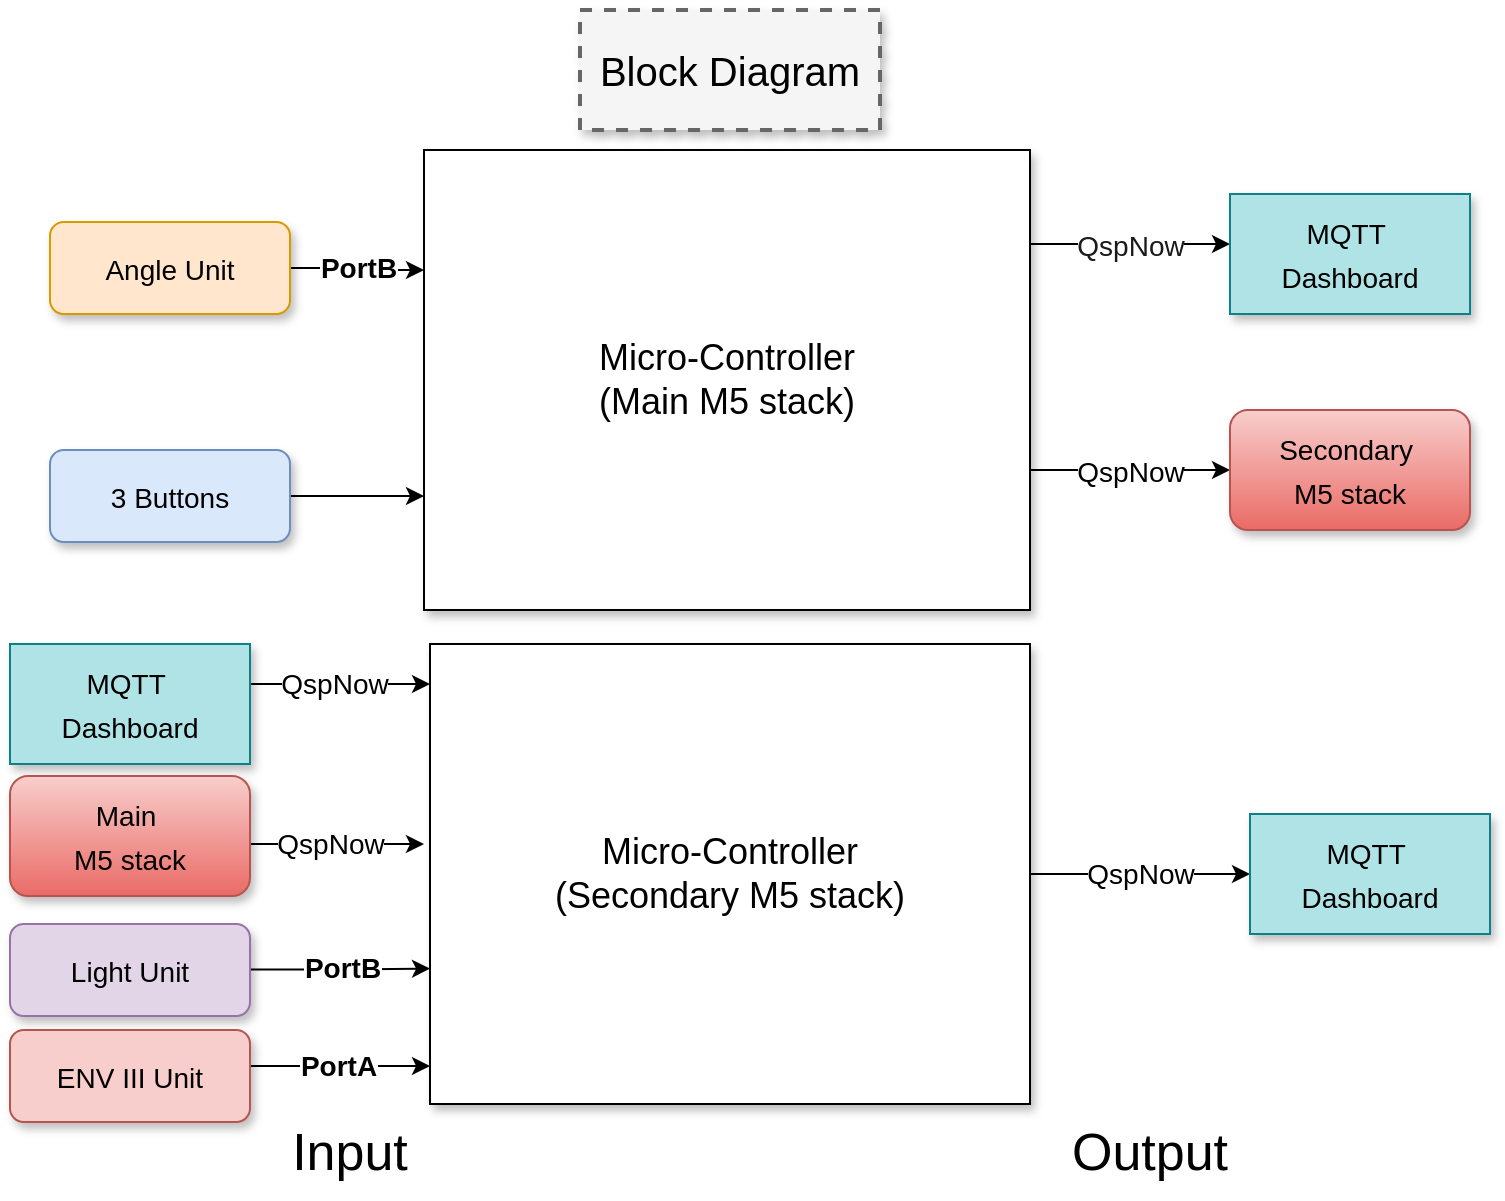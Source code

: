 <mxfile version="26.0.11">
  <diagram name="Page-1" id="90a13364-a465-7bf4-72fc-28e22215d7a0">
    <mxGraphModel dx="786" dy="455" grid="1" gridSize="10" guides="1" tooltips="1" connect="1" arrows="1" fold="1" page="1" pageScale="1.5" pageWidth="1169" pageHeight="826" background="none" math="0" shadow="0">
      <root>
        <mxCell id="0" style=";html=1;" />
        <mxCell id="1" style=";html=1;" parent="0" />
        <mxCell id="3a17f1ce550125da-1" value="Block Diagram" style="whiteSpace=wrap;html=1;shadow=1;fontSize=20;fillColor=#f5f5f5;strokeColor=#666666;strokeWidth=2;dashed=1;" parent="1" vertex="1">
          <mxGeometry x="865" y="430" width="150" height="60" as="geometry" />
        </mxCell>
        <mxCell id="3a17f1ce550125da-14" value="&lt;font style=&quot;font-size: 14px;&quot;&gt;QspNow&lt;/font&gt;" style="edgeStyle=elbowEdgeStyle;rounded=0;html=1;startArrow=none;startFill=0;jettySize=auto;orthogonalLoop=1;fontSize=18;elbow=vertical;strokeColor=#000000;labelBackgroundColor=light-dark(#FFFFFF,#1A1A1A);fontColor=#1A1A1A;" parent="1" edge="1">
          <mxGeometry relative="1" as="geometry">
            <mxPoint x="1090" y="547" as="sourcePoint" />
            <mxPoint x="1190" y="547" as="targetPoint" />
            <Array as="points">
              <mxPoint x="1150" y="547" />
            </Array>
            <mxPoint as="offset" />
          </mxGeometry>
        </mxCell>
        <mxCell id="3a17f1ce550125da-15" value="&lt;font style=&quot;font-size: 14px;&quot;&gt;QspNow&lt;/font&gt;" style="edgeStyle=elbowEdgeStyle;rounded=0;html=1;startArrow=none;startFill=0;jettySize=auto;orthogonalLoop=1;fontSize=18;elbow=vertical;entryX=0;entryY=0.5;entryDx=0;entryDy=0;" parent="1" source="3a17f1ce550125da-2" target="rVol46p53n9q2bvDGO4r-7" edge="1">
          <mxGeometry relative="1" as="geometry">
            <mxPoint x="1190" y="630" as="targetPoint" />
            <Array as="points">
              <mxPoint x="1100" y="660" />
            </Array>
            <mxPoint as="offset" />
          </mxGeometry>
        </mxCell>
        <mxCell id="3a17f1ce550125da-2" value="Micro-Controller&lt;div&gt;(Main M5 stack)&lt;/div&gt;" style="whiteSpace=wrap;html=1;shadow=1;fontSize=18;" parent="1" vertex="1">
          <mxGeometry x="787" y="500" width="303" height="230" as="geometry" />
        </mxCell>
        <mxCell id="3a17f1ce550125da-5" value="&lt;font style=&quot;font-size: 14px;&quot;&gt;MQTT&amp;nbsp;&lt;/font&gt;&lt;div&gt;&lt;font style=&quot;font-size: 14px;&quot;&gt;Dashboard&lt;/font&gt;&lt;/div&gt;" style="whiteSpace=wrap;html=1;shadow=1;fontSize=18;fillColor=#b0e3e6;strokeColor=#0e8088;" parent="1" vertex="1">
          <mxGeometry x="1190" y="522" width="120" height="60" as="geometry" />
        </mxCell>
        <mxCell id="3a17f1ce550125da-18" style="edgeStyle=elbowEdgeStyle;rounded=0;html=1;startArrow=none;startFill=0;jettySize=auto;orthogonalLoop=1;fontSize=18;elbow=vertical;" parent="1" edge="1">
          <mxGeometry relative="1" as="geometry">
            <mxPoint x="717" y="834" as="sourcePoint" />
          </mxGeometry>
        </mxCell>
        <mxCell id="rVol46p53n9q2bvDGO4r-17" value="&lt;b&gt;&lt;font style=&quot;font-size: 14px;&quot;&gt;PortB&lt;/font&gt;&lt;/b&gt;" style="edgeStyle=orthogonalEdgeStyle;rounded=0;orthogonalLoop=1;jettySize=auto;html=1;" parent="1" source="rVol46p53n9q2bvDGO4r-1" target="3a17f1ce550125da-2" edge="1">
          <mxGeometry relative="1" as="geometry">
            <Array as="points">
              <mxPoint x="754" y="559" />
              <mxPoint x="754" y="560" />
            </Array>
          </mxGeometry>
        </mxCell>
        <mxCell id="rVol46p53n9q2bvDGO4r-1" value="&lt;font style=&quot;font-size: 14px;&quot;&gt;Angle Unit&lt;/font&gt;" style="rounded=1;whiteSpace=wrap;html=1;fontSize=18;shadow=1;fillColor=#ffe6cc;strokeColor=#d79b00;" parent="1" vertex="1">
          <mxGeometry x="600" y="536" width="120" height="46" as="geometry" />
        </mxCell>
        <mxCell id="rVol46p53n9q2bvDGO4r-18" value="" style="edgeStyle=orthogonalEdgeStyle;rounded=0;orthogonalLoop=1;jettySize=auto;html=1;" parent="1" source="rVol46p53n9q2bvDGO4r-5" target="3a17f1ce550125da-2" edge="1">
          <mxGeometry relative="1" as="geometry">
            <Array as="points">
              <mxPoint x="770" y="673" />
              <mxPoint x="770" y="673" />
            </Array>
          </mxGeometry>
        </mxCell>
        <mxCell id="rVol46p53n9q2bvDGO4r-5" value="&lt;font style=&quot;font-size: 14px;&quot;&gt;3 Buttons&lt;/font&gt;" style="rounded=1;whiteSpace=wrap;html=1;fontSize=18;shadow=1;fillColor=#dae8fc;strokeColor=#6c8ebf;" parent="1" vertex="1">
          <mxGeometry x="600" y="650" width="120" height="46" as="geometry" />
        </mxCell>
        <mxCell id="rVol46p53n9q2bvDGO4r-7" value="&lt;font style=&quot;font-size: 14px;&quot;&gt;Secondary&amp;nbsp;&lt;/font&gt;&lt;div&gt;&lt;font style=&quot;font-size: 14px;&quot;&gt;M5 stack&lt;/font&gt;&lt;/div&gt;" style="rounded=1;whiteSpace=wrap;html=1;fontSize=18;shadow=1;fillColor=#f8cecc;strokeColor=#b85450;gradientColor=#ea6b66;" parent="1" vertex="1">
          <mxGeometry x="1190" y="630" width="120" height="60" as="geometry" />
        </mxCell>
        <mxCell id="rVol46p53n9q2bvDGO4r-33" value="&lt;font style=&quot;font-size: 14px;&quot;&gt;QspNow&lt;/font&gt;" style="edgeStyle=orthogonalEdgeStyle;rounded=0;orthogonalLoop=1;jettySize=auto;html=1;" parent="1" edge="1">
          <mxGeometry relative="1" as="geometry">
            <mxPoint x="1090" y="862" as="sourcePoint" />
            <mxPoint x="1200" y="862" as="targetPoint" />
          </mxGeometry>
        </mxCell>
        <mxCell id="rVol46p53n9q2bvDGO4r-9" value="Micro-Controller&lt;div&gt;(Secondary M5 stack)&lt;/div&gt;" style="whiteSpace=wrap;html=1;shadow=1;fontSize=18;" parent="1" vertex="1">
          <mxGeometry x="790" y="747" width="300" height="230" as="geometry" />
        </mxCell>
        <mxCell id="rVol46p53n9q2bvDGO4r-11" value="&lt;font style=&quot;font-size: 14px;&quot;&gt;QspNow&lt;/font&gt;" style="edgeStyle=orthogonalEdgeStyle;rounded=0;orthogonalLoop=1;jettySize=auto;html=1;" parent="1" source="rVol46p53n9q2bvDGO4r-10" edge="1">
          <mxGeometry x="-0.081" relative="1" as="geometry">
            <Array as="points">
              <mxPoint x="740" y="767" />
              <mxPoint x="740" y="767" />
            </Array>
            <mxPoint as="offset" />
            <mxPoint x="790" y="767" as="targetPoint" />
          </mxGeometry>
        </mxCell>
        <mxCell id="rVol46p53n9q2bvDGO4r-10" value="&lt;font style=&quot;font-size: 14px;&quot;&gt;MQTT&amp;nbsp;&lt;/font&gt;&lt;div&gt;&lt;font style=&quot;font-size: 14px;&quot;&gt;Dashboard&lt;/font&gt;&lt;/div&gt;" style="whiteSpace=wrap;html=1;shadow=1;fontSize=18;fillColor=#b0e3e6;strokeColor=#0e8088;" parent="1" vertex="1">
          <mxGeometry x="580" y="747" width="120" height="60" as="geometry" />
        </mxCell>
        <mxCell id="rVol46p53n9q2bvDGO4r-14" value="&lt;font style=&quot;font-size: 14px;&quot;&gt;QspNow&lt;/font&gt;" style="edgeStyle=orthogonalEdgeStyle;rounded=0;orthogonalLoop=1;jettySize=auto;html=1;" parent="1" edge="1">
          <mxGeometry x="0.031" relative="1" as="geometry">
            <mxPoint x="710" y="847" as="sourcePoint" />
            <mxPoint x="787" y="847" as="targetPoint" />
            <Array as="points">
              <mxPoint x="700" y="847" />
              <mxPoint x="787" y="847" />
            </Array>
            <mxPoint as="offset" />
          </mxGeometry>
        </mxCell>
        <mxCell id="rVol46p53n9q2bvDGO4r-13" value="&lt;font style=&quot;font-size: 14px;&quot;&gt;Main&amp;nbsp;&lt;/font&gt;&lt;div&gt;&lt;font style=&quot;font-size: 14px;&quot;&gt;M5 stack&lt;/font&gt;&lt;/div&gt;" style="rounded=1;whiteSpace=wrap;html=1;fontSize=18;shadow=1;fillColor=#f8cecc;strokeColor=#b85450;gradientColor=#ea6b66;" parent="1" vertex="1">
          <mxGeometry x="580" y="813" width="120" height="60" as="geometry" />
        </mxCell>
        <mxCell id="rVol46p53n9q2bvDGO4r-23" value="&lt;font style=&quot;font-size: 14px;&quot;&gt;&lt;b&gt;PortB&lt;/b&gt;&lt;/font&gt;" style="edgeStyle=orthogonalEdgeStyle;rounded=0;orthogonalLoop=1;jettySize=auto;html=1;entryX=0;entryY=0.75;entryDx=0;entryDy=0;" parent="1" edge="1">
          <mxGeometry x="0.022" y="1" relative="1" as="geometry">
            <mxPoint x="700" y="909.75" as="sourcePoint" />
            <mxPoint x="790" y="909.25" as="targetPoint" />
            <Array as="points">
              <mxPoint x="700" y="910.75" />
              <mxPoint x="746" y="910.75" />
              <mxPoint x="746" y="909.75" />
            </Array>
            <mxPoint as="offset" />
          </mxGeometry>
        </mxCell>
        <mxCell id="rVol46p53n9q2bvDGO4r-24" value="&lt;font style=&quot;font-size: 14px;&quot;&gt;Light Unit&lt;/font&gt;" style="rounded=1;whiteSpace=wrap;html=1;fontSize=18;shadow=1;fillColor=#e1d5e7;strokeColor=#9673a6;" parent="1" vertex="1">
          <mxGeometry x="580" y="887" width="120" height="46" as="geometry" />
        </mxCell>
        <mxCell id="rVol46p53n9q2bvDGO4r-29" value="&lt;font style=&quot;font-size: 14px;&quot;&gt;&lt;b&gt;PortA&lt;/b&gt;&lt;/font&gt;" style="edgeStyle=orthogonalEdgeStyle;rounded=0;orthogonalLoop=1;jettySize=auto;html=1;exitX=1;exitY=0.5;exitDx=0;exitDy=0;" parent="1" edge="1">
          <mxGeometry relative="1" as="geometry">
            <mxPoint x="700" y="960" as="sourcePoint" />
            <mxPoint x="790" y="958" as="targetPoint" />
            <Array as="points">
              <mxPoint x="700" y="958" />
            </Array>
          </mxGeometry>
        </mxCell>
        <mxCell id="rVol46p53n9q2bvDGO4r-26" value="&lt;font style=&quot;font-size: 14px;&quot;&gt;ENV III Unit&lt;/font&gt;" style="rounded=1;whiteSpace=wrap;html=1;fontSize=18;shadow=1;fillColor=#f8cecc;strokeColor=#b85450;" parent="1" vertex="1">
          <mxGeometry x="580" y="940" width="120" height="46" as="geometry" />
        </mxCell>
        <mxCell id="rVol46p53n9q2bvDGO4r-32" value="&lt;font style=&quot;font-size: 14px;&quot;&gt;MQTT&amp;nbsp;&lt;/font&gt;&lt;div&gt;&lt;font style=&quot;font-size: 14px;&quot;&gt;Dashboard&lt;/font&gt;&lt;/div&gt;" style="whiteSpace=wrap;html=1;shadow=1;fontSize=18;fillColor=#b0e3e6;strokeColor=#0e8088;" parent="1" vertex="1">
          <mxGeometry x="1200" y="832" width="120" height="60" as="geometry" />
        </mxCell>
        <mxCell id="rVol46p53n9q2bvDGO4r-34" value="&lt;font style=&quot;font-size: 26px;&quot;&gt;Input&lt;/font&gt;" style="text;html=1;align=center;verticalAlign=middle;whiteSpace=wrap;rounded=0;" parent="1" vertex="1">
          <mxGeometry x="720" y="986" width="60" height="30" as="geometry" />
        </mxCell>
        <mxCell id="rVol46p53n9q2bvDGO4r-35" value="&lt;font style=&quot;font-size: 26px;&quot;&gt;Output&lt;/font&gt;" style="text;html=1;align=center;verticalAlign=middle;whiteSpace=wrap;rounded=0;" parent="1" vertex="1">
          <mxGeometry x="1120" y="986" width="60" height="30" as="geometry" />
        </mxCell>
        <mxCell id="rVol46p53n9q2bvDGO4r-36" style="edgeStyle=orthogonalEdgeStyle;rounded=0;orthogonalLoop=1;jettySize=auto;html=1;exitX=0.5;exitY=1;exitDx=0;exitDy=0;" parent="1" source="rVol46p53n9q2bvDGO4r-34" target="rVol46p53n9q2bvDGO4r-34" edge="1">
          <mxGeometry relative="1" as="geometry" />
        </mxCell>
      </root>
    </mxGraphModel>
  </diagram>
</mxfile>
